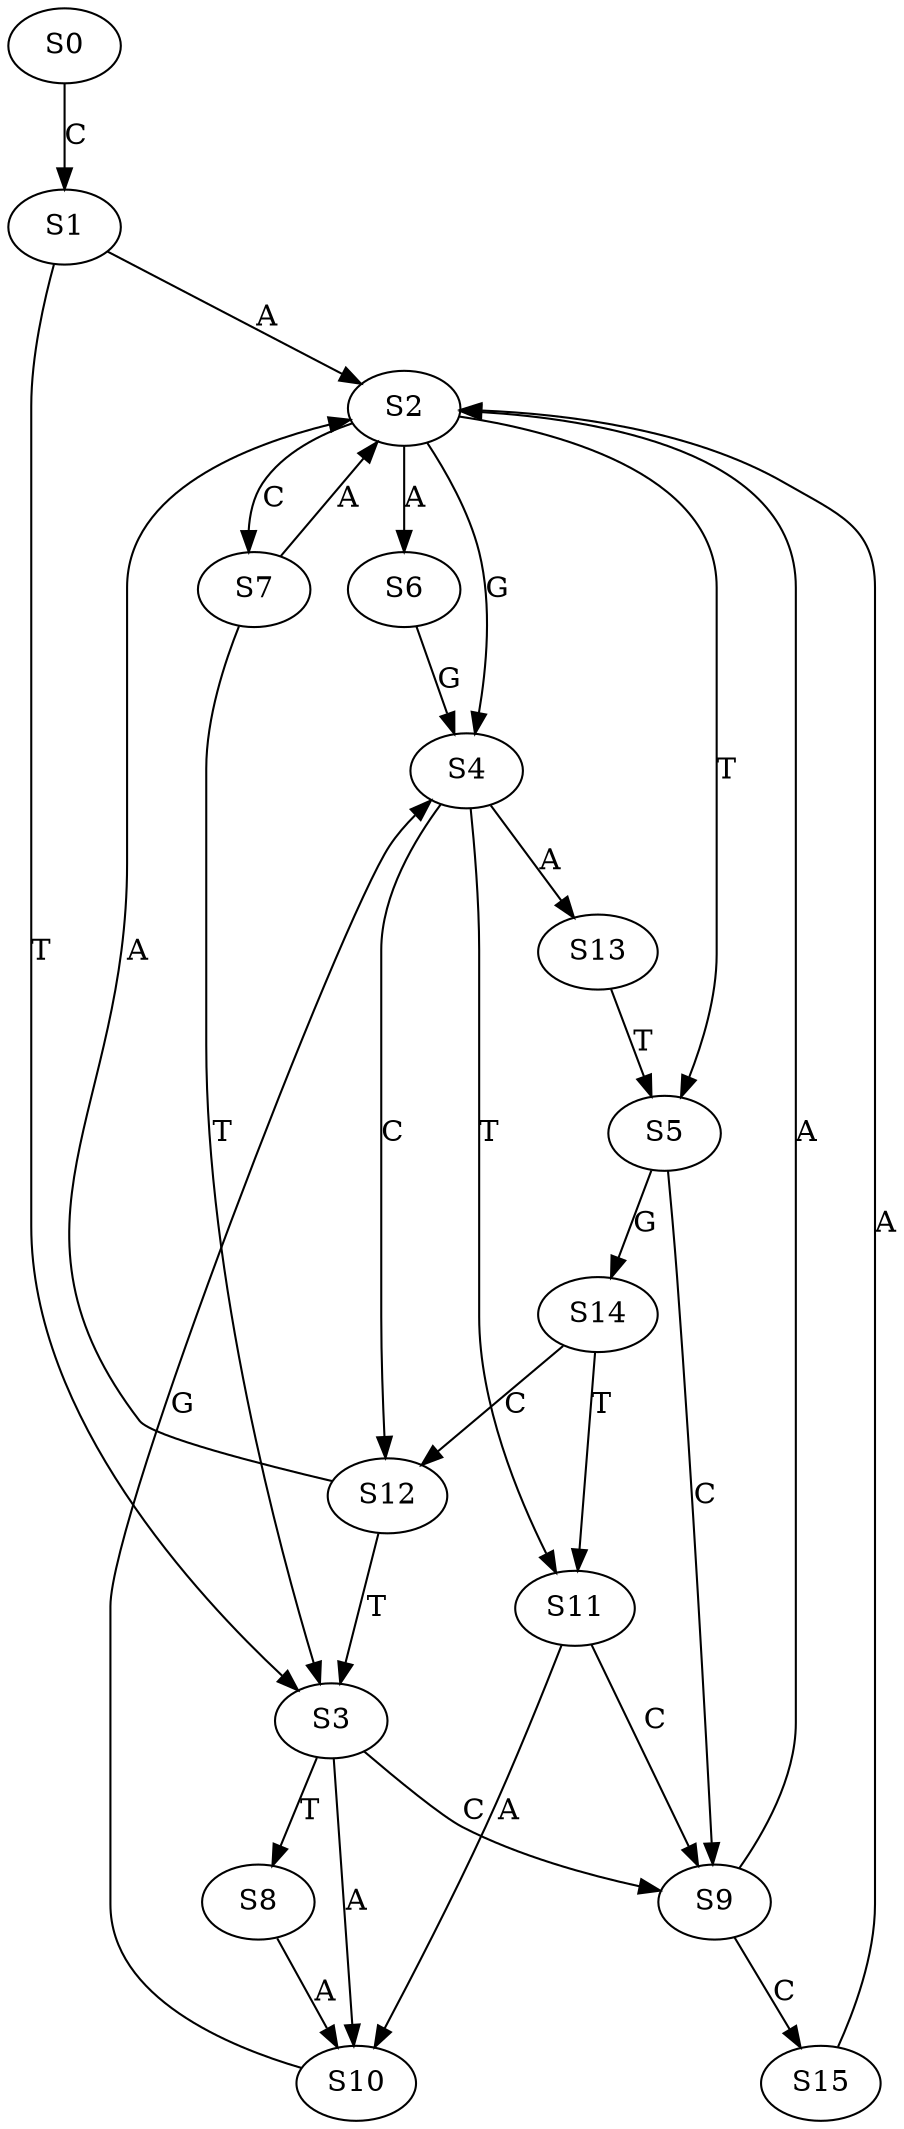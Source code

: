 strict digraph  {
	S0 -> S1 [ label = C ];
	S1 -> S2 [ label = A ];
	S1 -> S3 [ label = T ];
	S2 -> S4 [ label = G ];
	S2 -> S5 [ label = T ];
	S2 -> S6 [ label = A ];
	S2 -> S7 [ label = C ];
	S3 -> S8 [ label = T ];
	S3 -> S9 [ label = C ];
	S3 -> S10 [ label = A ];
	S4 -> S11 [ label = T ];
	S4 -> S12 [ label = C ];
	S4 -> S13 [ label = A ];
	S5 -> S14 [ label = G ];
	S5 -> S9 [ label = C ];
	S6 -> S4 [ label = G ];
	S7 -> S3 [ label = T ];
	S7 -> S2 [ label = A ];
	S8 -> S10 [ label = A ];
	S9 -> S2 [ label = A ];
	S9 -> S15 [ label = C ];
	S10 -> S4 [ label = G ];
	S11 -> S9 [ label = C ];
	S11 -> S10 [ label = A ];
	S12 -> S2 [ label = A ];
	S12 -> S3 [ label = T ];
	S13 -> S5 [ label = T ];
	S14 -> S12 [ label = C ];
	S14 -> S11 [ label = T ];
	S15 -> S2 [ label = A ];
}
